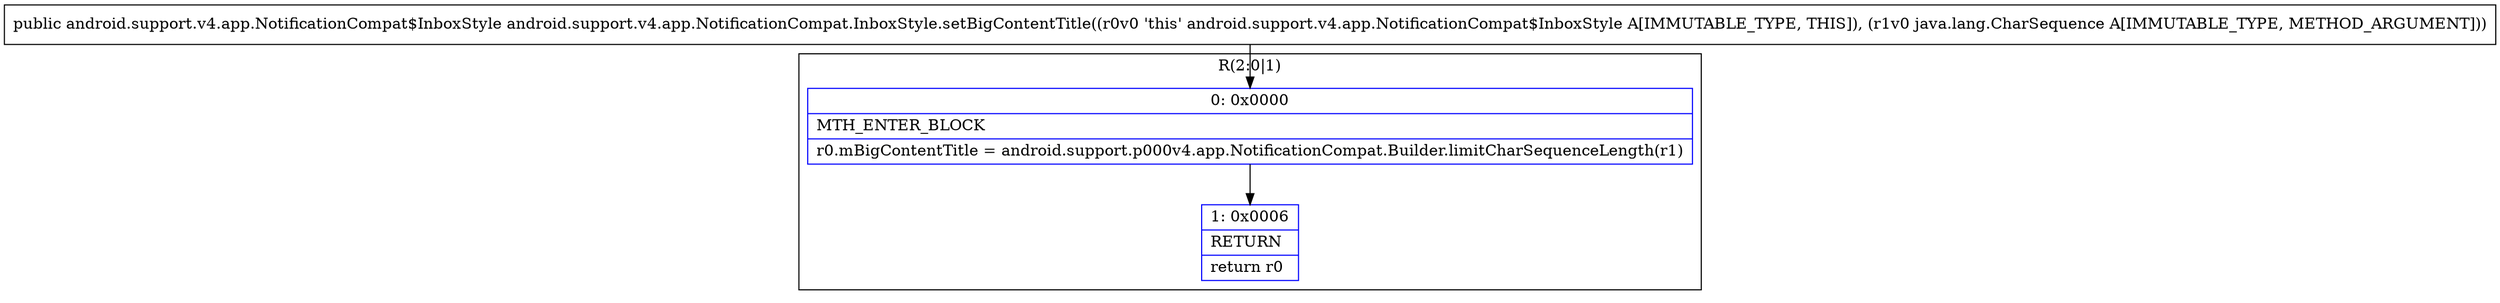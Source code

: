 digraph "CFG forandroid.support.v4.app.NotificationCompat.InboxStyle.setBigContentTitle(Ljava\/lang\/CharSequence;)Landroid\/support\/v4\/app\/NotificationCompat$InboxStyle;" {
subgraph cluster_Region_674330849 {
label = "R(2:0|1)";
node [shape=record,color=blue];
Node_0 [shape=record,label="{0\:\ 0x0000|MTH_ENTER_BLOCK\l|r0.mBigContentTitle = android.support.p000v4.app.NotificationCompat.Builder.limitCharSequenceLength(r1)\l}"];
Node_1 [shape=record,label="{1\:\ 0x0006|RETURN\l|return r0\l}"];
}
MethodNode[shape=record,label="{public android.support.v4.app.NotificationCompat$InboxStyle android.support.v4.app.NotificationCompat.InboxStyle.setBigContentTitle((r0v0 'this' android.support.v4.app.NotificationCompat$InboxStyle A[IMMUTABLE_TYPE, THIS]), (r1v0 java.lang.CharSequence A[IMMUTABLE_TYPE, METHOD_ARGUMENT])) }"];
MethodNode -> Node_0;
Node_0 -> Node_1;
}

